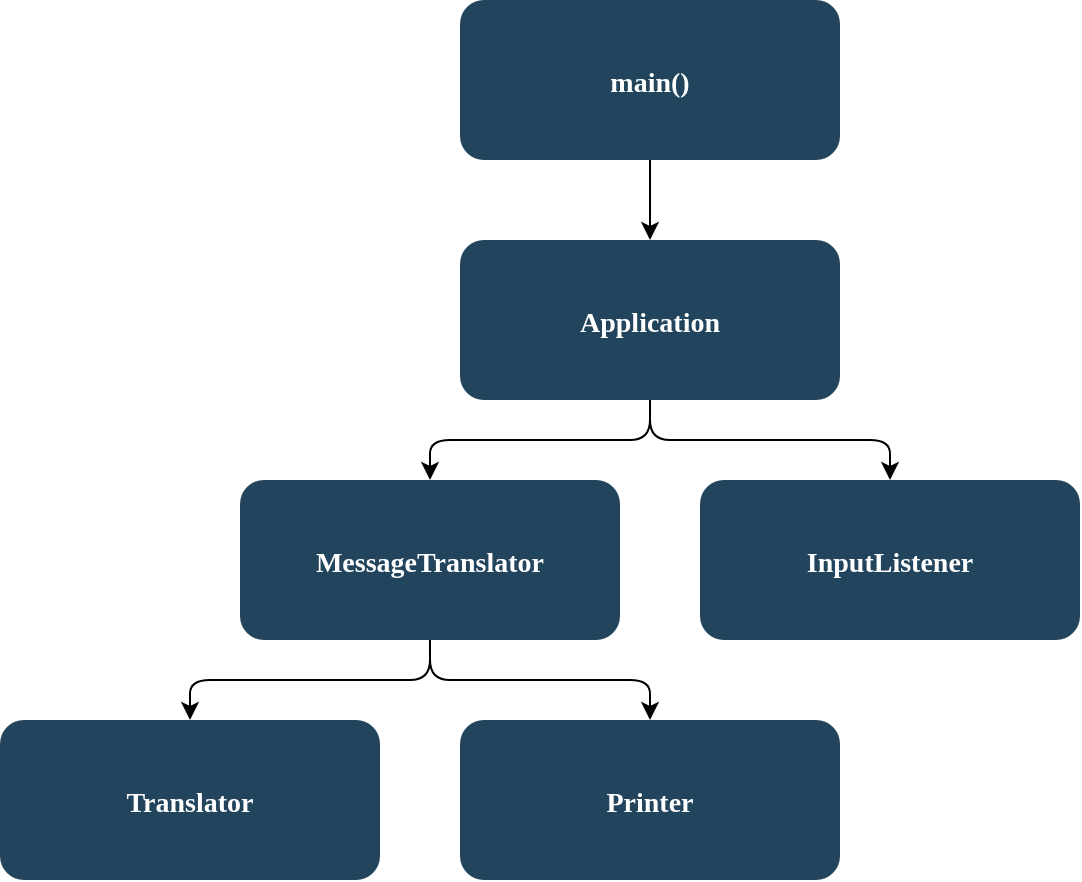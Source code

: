 <mxfile version="13.9.2"><diagram name="Page-1" id="2c0d36ab-eaac-3732-788b-9136903baeff"><mxGraphModel dx="1550" dy="835" grid="1" gridSize="10" guides="1" tooltips="1" connect="1" arrows="1" fold="1" page="1" pageScale="1.5" pageWidth="1169" pageHeight="827" background="#ffffff" math="0" shadow="0"><root><mxCell id="0"/><mxCell id="1" parent="0"/><mxCell id="2" value="main()" style="rounded=1;fillColor=#23445D;gradientColor=none;strokeColor=none;fontColor=#FFFFFF;fontStyle=1;fontFamily=Tahoma;fontSize=14" parent="1" vertex="1"><mxGeometry x="280" y="120" width="190" height="80" as="geometry"/></mxCell><mxCell id="ELG9MHhOCLjDYCNL_A3p-125" value="Application" style="rounded=1;fillColor=#23445D;gradientColor=none;strokeColor=none;fontColor=#FFFFFF;fontStyle=1;fontFamily=Tahoma;fontSize=14" vertex="1" parent="1"><mxGeometry x="280" y="240" width="190" height="80" as="geometry"/></mxCell><mxCell id="ELG9MHhOCLjDYCNL_A3p-126" value="" style="endArrow=classic;html=1;exitX=0.5;exitY=1;exitDx=0;exitDy=0;" edge="1" parent="1" source="2" target="ELG9MHhOCLjDYCNL_A3p-125"><mxGeometry width="50" height="50" relative="1" as="geometry"><mxPoint x="210" y="410" as="sourcePoint"/><mxPoint x="260" y="360" as="targetPoint"/></mxGeometry></mxCell><mxCell id="ELG9MHhOCLjDYCNL_A3p-127" value="InputListener" style="rounded=1;fillColor=#23445D;gradientColor=none;strokeColor=none;fontColor=#FFFFFF;fontStyle=1;fontFamily=Tahoma;fontSize=14" vertex="1" parent="1"><mxGeometry x="400" y="360" width="190" height="80" as="geometry"/></mxCell><mxCell id="ELG9MHhOCLjDYCNL_A3p-128" value="" style="endArrow=classic;html=1;exitX=0.5;exitY=1;exitDx=0;exitDy=0;entryX=0.5;entryY=0;entryDx=0;entryDy=0;edgeStyle=orthogonalEdgeStyle;" edge="1" parent="1" source="ELG9MHhOCLjDYCNL_A3p-125" target="ELG9MHhOCLjDYCNL_A3p-127"><mxGeometry width="50" height="50" relative="1" as="geometry"><mxPoint x="210" y="410" as="sourcePoint"/><mxPoint x="260" y="360" as="targetPoint"/></mxGeometry></mxCell><mxCell id="ELG9MHhOCLjDYCNL_A3p-129" value="MessageTranslator" style="rounded=1;fillColor=#23445D;gradientColor=none;strokeColor=none;fontColor=#FFFFFF;fontStyle=1;fontFamily=Tahoma;fontSize=14" vertex="1" parent="1"><mxGeometry x="170" y="360" width="190" height="80" as="geometry"/></mxCell><mxCell id="ELG9MHhOCLjDYCNL_A3p-131" value="" style="endArrow=classic;html=1;exitX=0.5;exitY=1;exitDx=0;exitDy=0;entryX=0.5;entryY=0;entryDx=0;entryDy=0;edgeStyle=orthogonalEdgeStyle;" edge="1" parent="1" source="ELG9MHhOCLjDYCNL_A3p-125" target="ELG9MHhOCLjDYCNL_A3p-129"><mxGeometry width="50" height="50" relative="1" as="geometry"><mxPoint x="210" y="410" as="sourcePoint"/><mxPoint x="260" y="360" as="targetPoint"/></mxGeometry></mxCell><mxCell id="ELG9MHhOCLjDYCNL_A3p-132" value="Translator" style="rounded=1;fillColor=#23445D;gradientColor=none;strokeColor=none;fontColor=#FFFFFF;fontStyle=1;fontFamily=Tahoma;fontSize=14" vertex="1" parent="1"><mxGeometry x="50" y="480" width="190" height="80" as="geometry"/></mxCell><mxCell id="ELG9MHhOCLjDYCNL_A3p-133" value="Printer" style="rounded=1;fillColor=#23445D;gradientColor=none;strokeColor=none;fontColor=#FFFFFF;fontStyle=1;fontFamily=Tahoma;fontSize=14" vertex="1" parent="1"><mxGeometry x="280" y="480" width="190" height="80" as="geometry"/></mxCell><mxCell id="ELG9MHhOCLjDYCNL_A3p-134" value="" style="endArrow=classic;html=1;exitX=0.5;exitY=1;exitDx=0;exitDy=0;entryX=0.5;entryY=0;entryDx=0;entryDy=0;edgeStyle=orthogonalEdgeStyle;" edge="1" parent="1" source="ELG9MHhOCLjDYCNL_A3p-129" target="ELG9MHhOCLjDYCNL_A3p-132"><mxGeometry width="50" height="50" relative="1" as="geometry"><mxPoint x="210" y="460" as="sourcePoint"/><mxPoint x="260" y="410" as="targetPoint"/></mxGeometry></mxCell><mxCell id="ELG9MHhOCLjDYCNL_A3p-135" value="" style="endArrow=classic;html=1;exitX=0.5;exitY=1;exitDx=0;exitDy=0;entryX=0.5;entryY=0;entryDx=0;entryDy=0;edgeStyle=orthogonalEdgeStyle;" edge="1" parent="1" source="ELG9MHhOCLjDYCNL_A3p-129" target="ELG9MHhOCLjDYCNL_A3p-133"><mxGeometry width="50" height="50" relative="1" as="geometry"><mxPoint x="370" y="700" as="sourcePoint"/><mxPoint x="420" y="650" as="targetPoint"/></mxGeometry></mxCell></root></mxGraphModel></diagram></mxfile>